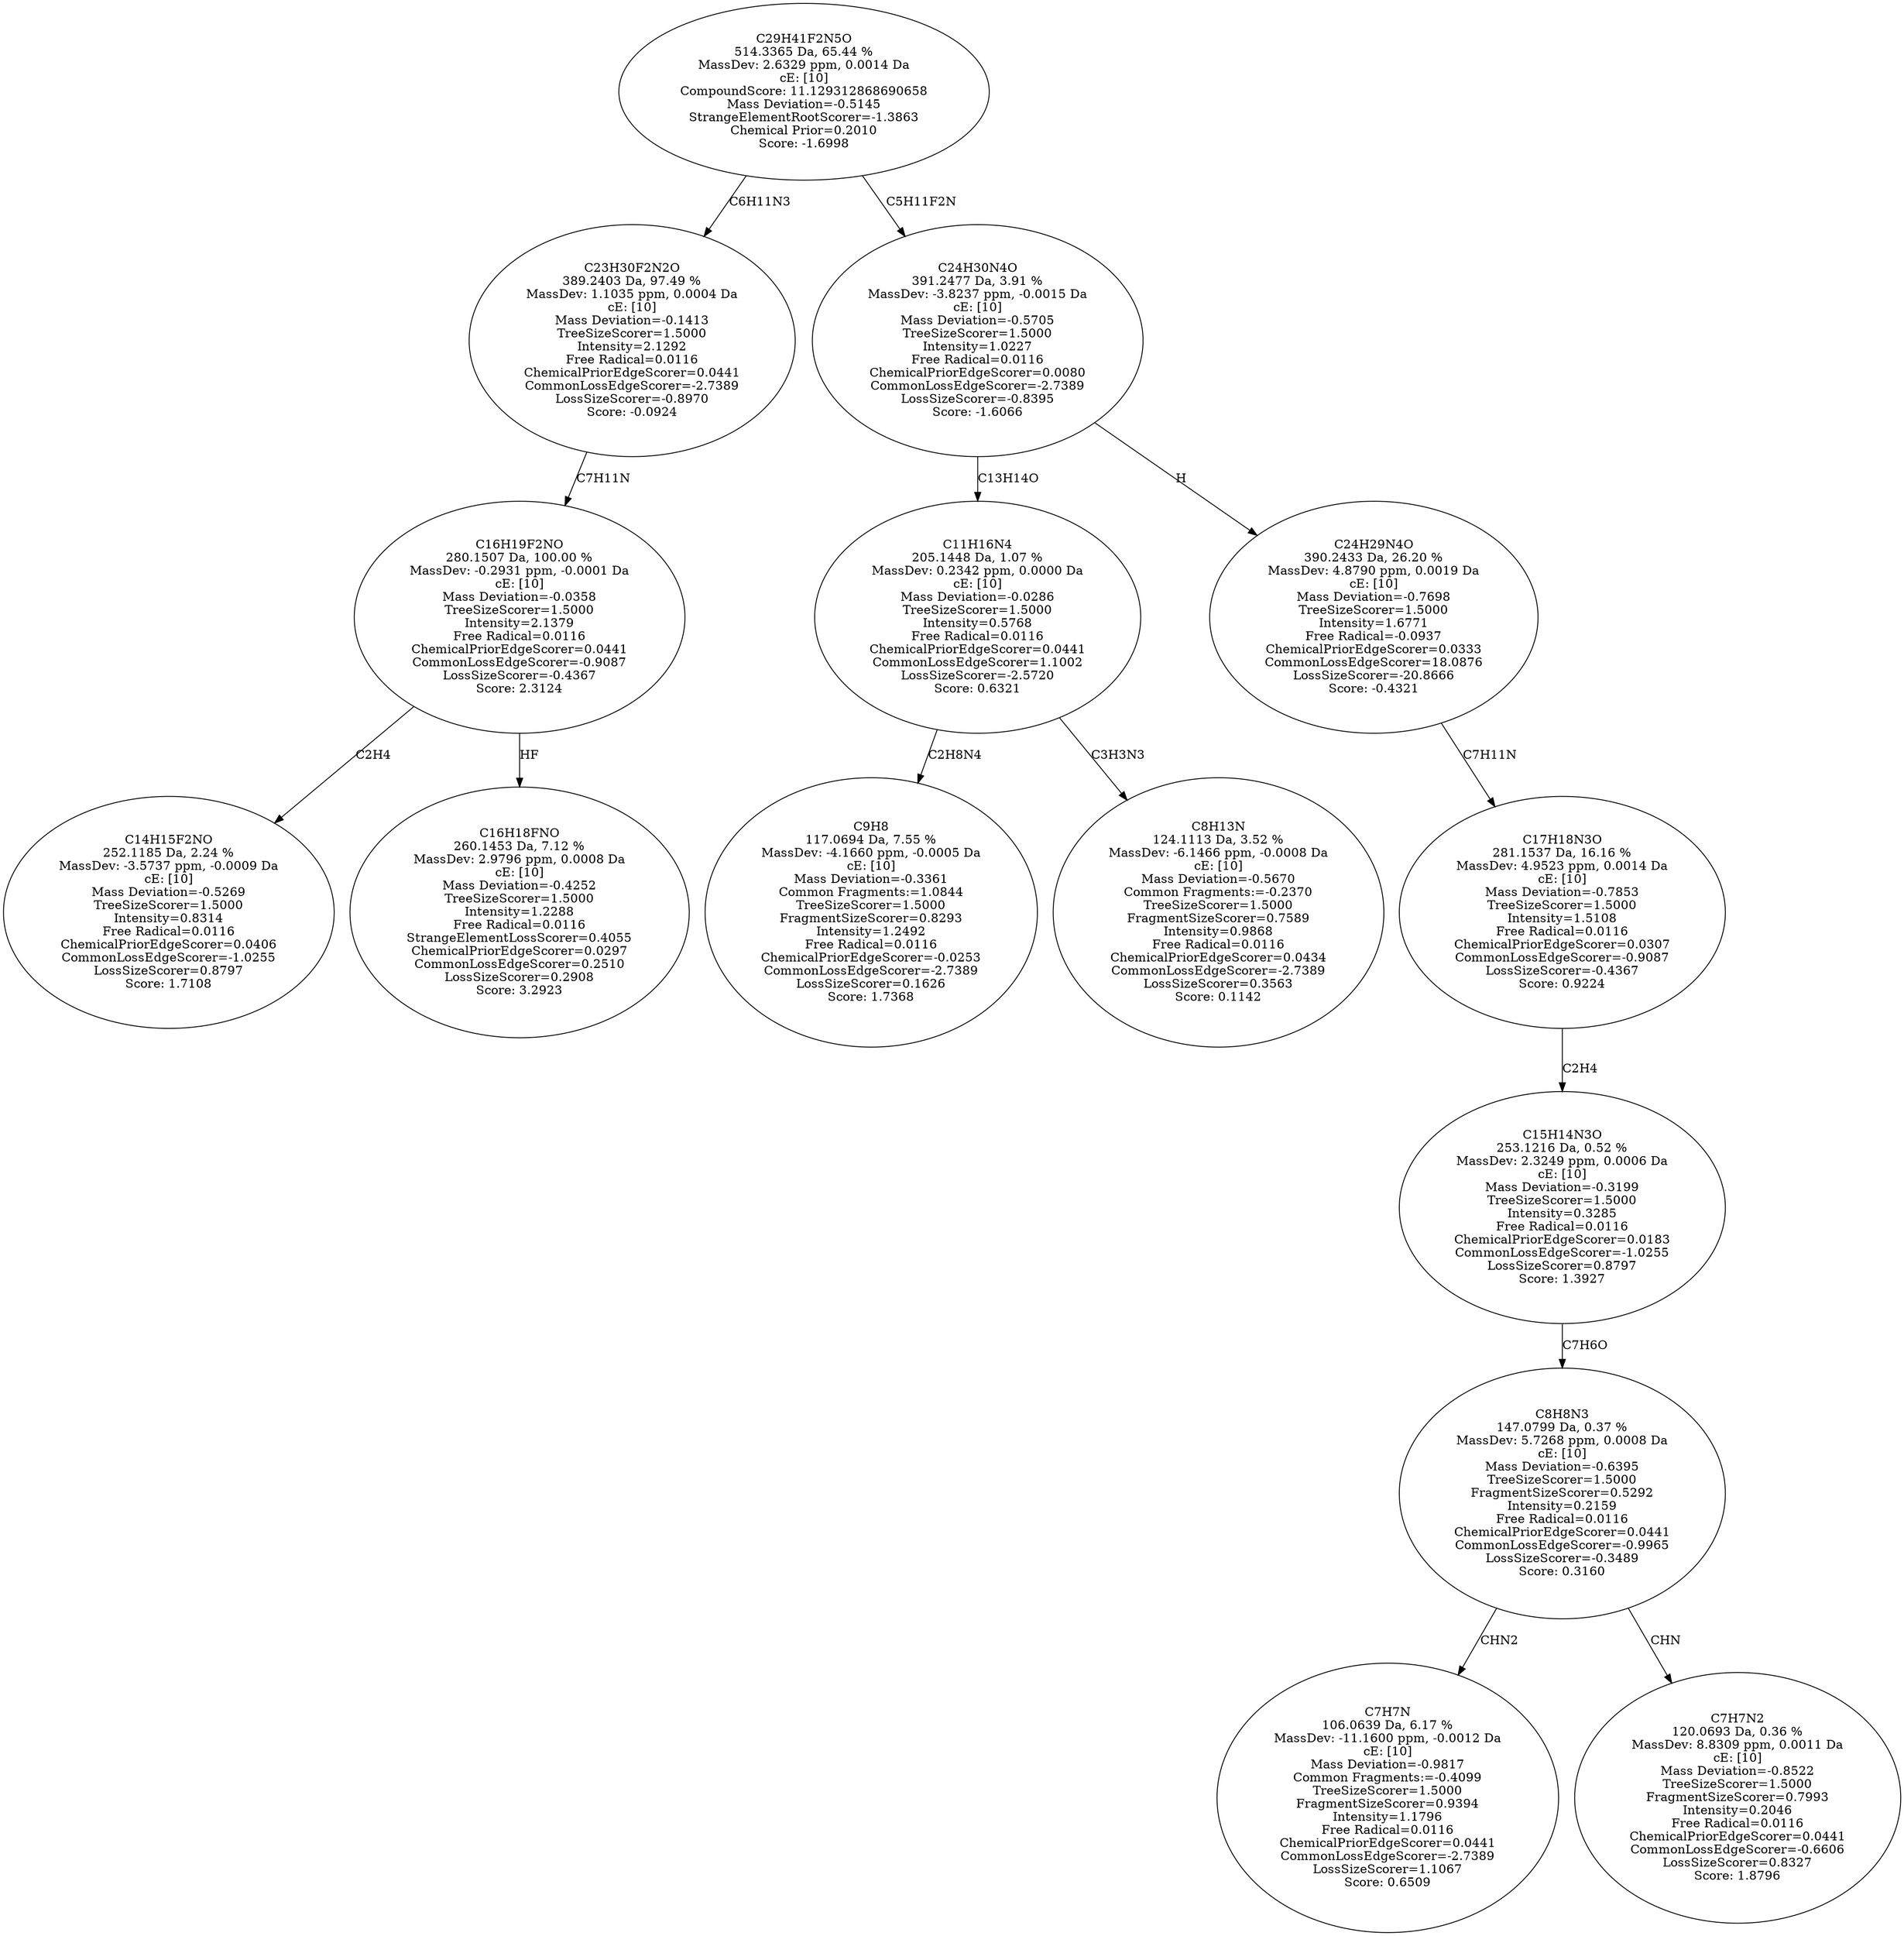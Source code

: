strict digraph {
v1 [label="C14H15F2NO\n252.1185 Da, 2.24 %\nMassDev: -3.5737 ppm, -0.0009 Da\ncE: [10]\nMass Deviation=-0.5269\nTreeSizeScorer=1.5000\nIntensity=0.8314\nFree Radical=0.0116\nChemicalPriorEdgeScorer=0.0406\nCommonLossEdgeScorer=-1.0255\nLossSizeScorer=0.8797\nScore: 1.7108"];
v2 [label="C16H18FNO\n260.1453 Da, 7.12 %\nMassDev: 2.9796 ppm, 0.0008 Da\ncE: [10]\nMass Deviation=-0.4252\nTreeSizeScorer=1.5000\nIntensity=1.2288\nFree Radical=0.0116\nStrangeElementLossScorer=0.4055\nChemicalPriorEdgeScorer=0.0297\nCommonLossEdgeScorer=0.2510\nLossSizeScorer=0.2908\nScore: 3.2923"];
v3 [label="C16H19F2NO\n280.1507 Da, 100.00 %\nMassDev: -0.2931 ppm, -0.0001 Da\ncE: [10]\nMass Deviation=-0.0358\nTreeSizeScorer=1.5000\nIntensity=2.1379\nFree Radical=0.0116\nChemicalPriorEdgeScorer=0.0441\nCommonLossEdgeScorer=-0.9087\nLossSizeScorer=-0.4367\nScore: 2.3124"];
v4 [label="C23H30F2N2O\n389.2403 Da, 97.49 %\nMassDev: 1.1035 ppm, 0.0004 Da\ncE: [10]\nMass Deviation=-0.1413\nTreeSizeScorer=1.5000\nIntensity=2.1292\nFree Radical=0.0116\nChemicalPriorEdgeScorer=0.0441\nCommonLossEdgeScorer=-2.7389\nLossSizeScorer=-0.8970\nScore: -0.0924"];
v5 [label="C9H8\n117.0694 Da, 7.55 %\nMassDev: -4.1660 ppm, -0.0005 Da\ncE: [10]\nMass Deviation=-0.3361\nCommon Fragments:=1.0844\nTreeSizeScorer=1.5000\nFragmentSizeScorer=0.8293\nIntensity=1.2492\nFree Radical=0.0116\nChemicalPriorEdgeScorer=-0.0253\nCommonLossEdgeScorer=-2.7389\nLossSizeScorer=0.1626\nScore: 1.7368"];
v6 [label="C8H13N\n124.1113 Da, 3.52 %\nMassDev: -6.1466 ppm, -0.0008 Da\ncE: [10]\nMass Deviation=-0.5670\nCommon Fragments:=-0.2370\nTreeSizeScorer=1.5000\nFragmentSizeScorer=0.7589\nIntensity=0.9868\nFree Radical=0.0116\nChemicalPriorEdgeScorer=0.0434\nCommonLossEdgeScorer=-2.7389\nLossSizeScorer=0.3563\nScore: 0.1142"];
v7 [label="C11H16N4\n205.1448 Da, 1.07 %\nMassDev: 0.2342 ppm, 0.0000 Da\ncE: [10]\nMass Deviation=-0.0286\nTreeSizeScorer=1.5000\nIntensity=0.5768\nFree Radical=0.0116\nChemicalPriorEdgeScorer=0.0441\nCommonLossEdgeScorer=1.1002\nLossSizeScorer=-2.5720\nScore: 0.6321"];
v8 [label="C7H7N\n106.0639 Da, 6.17 %\nMassDev: -11.1600 ppm, -0.0012 Da\ncE: [10]\nMass Deviation=-0.9817\nCommon Fragments:=-0.4099\nTreeSizeScorer=1.5000\nFragmentSizeScorer=0.9394\nIntensity=1.1796\nFree Radical=0.0116\nChemicalPriorEdgeScorer=0.0441\nCommonLossEdgeScorer=-2.7389\nLossSizeScorer=1.1067\nScore: 0.6509"];
v9 [label="C7H7N2\n120.0693 Da, 0.36 %\nMassDev: 8.8309 ppm, 0.0011 Da\ncE: [10]\nMass Deviation=-0.8522\nTreeSizeScorer=1.5000\nFragmentSizeScorer=0.7993\nIntensity=0.2046\nFree Radical=0.0116\nChemicalPriorEdgeScorer=0.0441\nCommonLossEdgeScorer=-0.6606\nLossSizeScorer=0.8327\nScore: 1.8796"];
v10 [label="C8H8N3\n147.0799 Da, 0.37 %\nMassDev: 5.7268 ppm, 0.0008 Da\ncE: [10]\nMass Deviation=-0.6395\nTreeSizeScorer=1.5000\nFragmentSizeScorer=0.5292\nIntensity=0.2159\nFree Radical=0.0116\nChemicalPriorEdgeScorer=0.0441\nCommonLossEdgeScorer=-0.9965\nLossSizeScorer=-0.3489\nScore: 0.3160"];
v11 [label="C15H14N3O\n253.1216 Da, 0.52 %\nMassDev: 2.3249 ppm, 0.0006 Da\ncE: [10]\nMass Deviation=-0.3199\nTreeSizeScorer=1.5000\nIntensity=0.3285\nFree Radical=0.0116\nChemicalPriorEdgeScorer=0.0183\nCommonLossEdgeScorer=-1.0255\nLossSizeScorer=0.8797\nScore: 1.3927"];
v12 [label="C17H18N3O\n281.1537 Da, 16.16 %\nMassDev: 4.9523 ppm, 0.0014 Da\ncE: [10]\nMass Deviation=-0.7853\nTreeSizeScorer=1.5000\nIntensity=1.5108\nFree Radical=0.0116\nChemicalPriorEdgeScorer=0.0307\nCommonLossEdgeScorer=-0.9087\nLossSizeScorer=-0.4367\nScore: 0.9224"];
v13 [label="C24H29N4O\n390.2433 Da, 26.20 %\nMassDev: 4.8790 ppm, 0.0019 Da\ncE: [10]\nMass Deviation=-0.7698\nTreeSizeScorer=1.5000\nIntensity=1.6771\nFree Radical=-0.0937\nChemicalPriorEdgeScorer=0.0333\nCommonLossEdgeScorer=18.0876\nLossSizeScorer=-20.8666\nScore: -0.4321"];
v14 [label="C24H30N4O\n391.2477 Da, 3.91 %\nMassDev: -3.8237 ppm, -0.0015 Da\ncE: [10]\nMass Deviation=-0.5705\nTreeSizeScorer=1.5000\nIntensity=1.0227\nFree Radical=0.0116\nChemicalPriorEdgeScorer=0.0080\nCommonLossEdgeScorer=-2.7389\nLossSizeScorer=-0.8395\nScore: -1.6066"];
v15 [label="C29H41F2N5O\n514.3365 Da, 65.44 %\nMassDev: 2.6329 ppm, 0.0014 Da\ncE: [10]\nCompoundScore: 11.129312868690658\nMass Deviation=-0.5145\nStrangeElementRootScorer=-1.3863\nChemical Prior=0.2010\nScore: -1.6998"];
v3 -> v1 [label="C2H4"];
v3 -> v2 [label="HF"];
v4 -> v3 [label="C7H11N"];
v15 -> v4 [label="C6H11N3"];
v7 -> v5 [label="C2H8N4"];
v7 -> v6 [label="C3H3N3"];
v14 -> v7 [label="C13H14O"];
v10 -> v8 [label="CHN2"];
v10 -> v9 [label="CHN"];
v11 -> v10 [label="C7H6O"];
v12 -> v11 [label="C2H4"];
v13 -> v12 [label="C7H11N"];
v14 -> v13 [label="H"];
v15 -> v14 [label="C5H11F2N"];
}